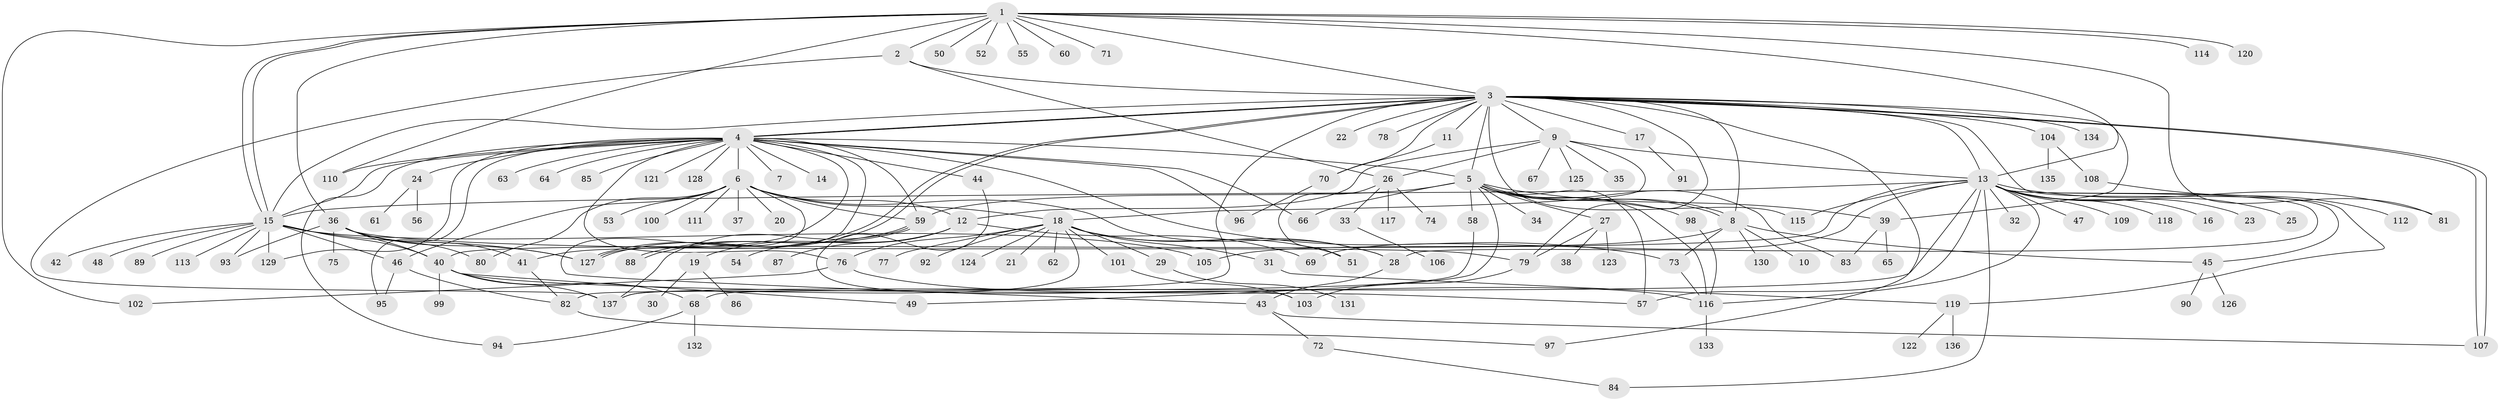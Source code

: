 // Generated by graph-tools (version 1.1) at 2025/14/03/09/25 04:14:38]
// undirected, 137 vertices, 207 edges
graph export_dot {
graph [start="1"]
  node [color=gray90,style=filled];
  1;
  2;
  3;
  4;
  5;
  6;
  7;
  8;
  9;
  10;
  11;
  12;
  13;
  14;
  15;
  16;
  17;
  18;
  19;
  20;
  21;
  22;
  23;
  24;
  25;
  26;
  27;
  28;
  29;
  30;
  31;
  32;
  33;
  34;
  35;
  36;
  37;
  38;
  39;
  40;
  41;
  42;
  43;
  44;
  45;
  46;
  47;
  48;
  49;
  50;
  51;
  52;
  53;
  54;
  55;
  56;
  57;
  58;
  59;
  60;
  61;
  62;
  63;
  64;
  65;
  66;
  67;
  68;
  69;
  70;
  71;
  72;
  73;
  74;
  75;
  76;
  77;
  78;
  79;
  80;
  81;
  82;
  83;
  84;
  85;
  86;
  87;
  88;
  89;
  90;
  91;
  92;
  93;
  94;
  95;
  96;
  97;
  98;
  99;
  100;
  101;
  102;
  103;
  104;
  105;
  106;
  107;
  108;
  109;
  110;
  111;
  112;
  113;
  114;
  115;
  116;
  117;
  118;
  119;
  120;
  121;
  122;
  123;
  124;
  125;
  126;
  127;
  128;
  129;
  130;
  131;
  132;
  133;
  134;
  135;
  136;
  137;
  1 -- 2;
  1 -- 3;
  1 -- 13;
  1 -- 15;
  1 -- 15;
  1 -- 36;
  1 -- 50;
  1 -- 52;
  1 -- 55;
  1 -- 60;
  1 -- 71;
  1 -- 81;
  1 -- 102;
  1 -- 110;
  1 -- 114;
  1 -- 120;
  2 -- 3;
  2 -- 26;
  2 -- 137;
  3 -- 4;
  3 -- 4;
  3 -- 5;
  3 -- 8;
  3 -- 9;
  3 -- 11;
  3 -- 13;
  3 -- 15;
  3 -- 17;
  3 -- 22;
  3 -- 39;
  3 -- 70;
  3 -- 78;
  3 -- 79;
  3 -- 82;
  3 -- 97;
  3 -- 104;
  3 -- 107;
  3 -- 107;
  3 -- 115;
  3 -- 119;
  3 -- 127;
  3 -- 127;
  3 -- 134;
  4 -- 5;
  4 -- 6;
  4 -- 7;
  4 -- 14;
  4 -- 15;
  4 -- 24;
  4 -- 41;
  4 -- 44;
  4 -- 59;
  4 -- 63;
  4 -- 64;
  4 -- 66;
  4 -- 73;
  4 -- 76;
  4 -- 85;
  4 -- 94;
  4 -- 95;
  4 -- 96;
  4 -- 110;
  4 -- 121;
  4 -- 127;
  4 -- 128;
  4 -- 129;
  5 -- 8;
  5 -- 8;
  5 -- 27;
  5 -- 34;
  5 -- 39;
  5 -- 49;
  5 -- 57;
  5 -- 58;
  5 -- 59;
  5 -- 66;
  5 -- 83;
  5 -- 98;
  5 -- 116;
  6 -- 12;
  6 -- 18;
  6 -- 20;
  6 -- 28;
  6 -- 37;
  6 -- 43;
  6 -- 46;
  6 -- 53;
  6 -- 59;
  6 -- 80;
  6 -- 100;
  6 -- 111;
  8 -- 10;
  8 -- 45;
  8 -- 73;
  8 -- 105;
  8 -- 130;
  9 -- 12;
  9 -- 13;
  9 -- 18;
  9 -- 26;
  9 -- 35;
  9 -- 67;
  9 -- 125;
  11 -- 70;
  12 -- 19;
  12 -- 54;
  12 -- 69;
  12 -- 87;
  13 -- 15;
  13 -- 16;
  13 -- 23;
  13 -- 25;
  13 -- 28;
  13 -- 32;
  13 -- 40;
  13 -- 45;
  13 -- 47;
  13 -- 57;
  13 -- 69;
  13 -- 81;
  13 -- 84;
  13 -- 109;
  13 -- 115;
  13 -- 116;
  13 -- 118;
  13 -- 137;
  15 -- 40;
  15 -- 42;
  15 -- 46;
  15 -- 48;
  15 -- 89;
  15 -- 93;
  15 -- 105;
  15 -- 113;
  15 -- 127;
  15 -- 129;
  17 -- 91;
  18 -- 21;
  18 -- 28;
  18 -- 29;
  18 -- 31;
  18 -- 51;
  18 -- 62;
  18 -- 76;
  18 -- 77;
  18 -- 92;
  18 -- 101;
  18 -- 124;
  18 -- 137;
  19 -- 30;
  19 -- 86;
  24 -- 56;
  24 -- 61;
  26 -- 33;
  26 -- 51;
  26 -- 74;
  26 -- 117;
  27 -- 38;
  27 -- 79;
  27 -- 123;
  28 -- 43;
  29 -- 131;
  31 -- 119;
  33 -- 106;
  36 -- 40;
  36 -- 41;
  36 -- 75;
  36 -- 79;
  36 -- 80;
  36 -- 93;
  36 -- 127;
  39 -- 65;
  39 -- 83;
  40 -- 49;
  40 -- 57;
  40 -- 68;
  40 -- 99;
  40 -- 137;
  41 -- 82;
  43 -- 72;
  43 -- 107;
  44 -- 103;
  45 -- 90;
  45 -- 126;
  46 -- 82;
  46 -- 95;
  58 -- 68;
  59 -- 88;
  59 -- 88;
  59 -- 137;
  68 -- 94;
  68 -- 132;
  70 -- 96;
  72 -- 84;
  73 -- 116;
  76 -- 102;
  76 -- 116;
  79 -- 103;
  82 -- 97;
  98 -- 116;
  101 -- 103;
  104 -- 108;
  104 -- 135;
  108 -- 112;
  116 -- 133;
  119 -- 122;
  119 -- 136;
}
